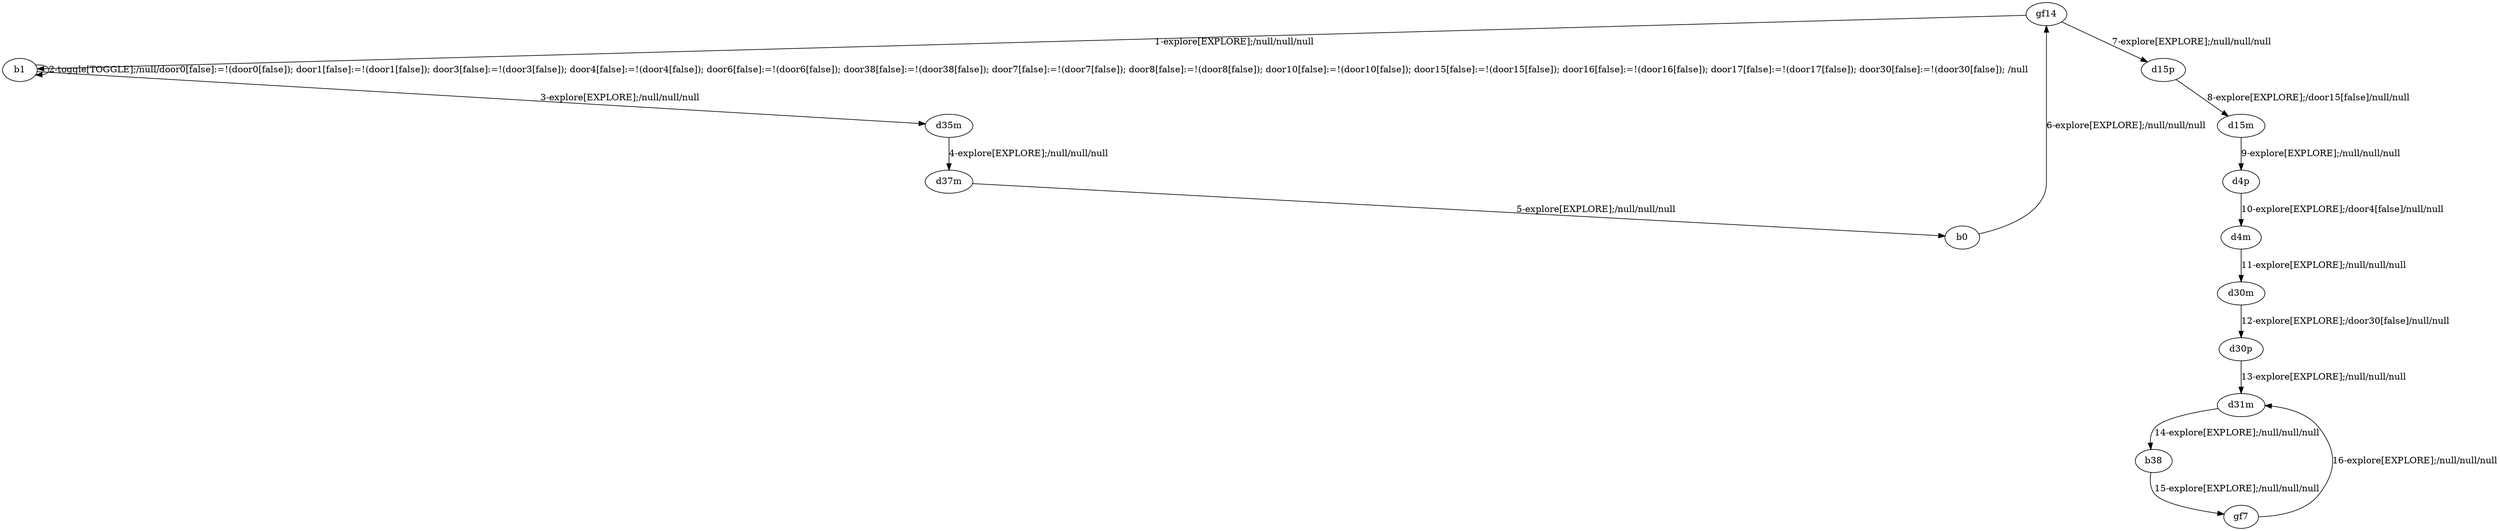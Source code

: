 # Total number of goals covered by this test: 1
# b38 --> gf7

digraph g {
"gf14" -> "b1" [label = "1-explore[EXPLORE];/null/null/null"];
"b1" -> "b1" [label = "2-toggle[TOGGLE];/null/door0[false]:=!(door0[false]); door1[false]:=!(door1[false]); door3[false]:=!(door3[false]); door4[false]:=!(door4[false]); door6[false]:=!(door6[false]); door38[false]:=!(door38[false]); door7[false]:=!(door7[false]); door8[false]:=!(door8[false]); door10[false]:=!(door10[false]); door15[false]:=!(door15[false]); door16[false]:=!(door16[false]); door17[false]:=!(door17[false]); door30[false]:=!(door30[false]); /null"];
"b1" -> "d35m" [label = "3-explore[EXPLORE];/null/null/null"];
"d35m" -> "d37m" [label = "4-explore[EXPLORE];/null/null/null"];
"d37m" -> "b0" [label = "5-explore[EXPLORE];/null/null/null"];
"b0" -> "gf14" [label = "6-explore[EXPLORE];/null/null/null"];
"gf14" -> "d15p" [label = "7-explore[EXPLORE];/null/null/null"];
"d15p" -> "d15m" [label = "8-explore[EXPLORE];/door15[false]/null/null"];
"d15m" -> "d4p" [label = "9-explore[EXPLORE];/null/null/null"];
"d4p" -> "d4m" [label = "10-explore[EXPLORE];/door4[false]/null/null"];
"d4m" -> "d30m" [label = "11-explore[EXPLORE];/null/null/null"];
"d30m" -> "d30p" [label = "12-explore[EXPLORE];/door30[false]/null/null"];
"d30p" -> "d31m" [label = "13-explore[EXPLORE];/null/null/null"];
"d31m" -> "b38" [label = "14-explore[EXPLORE];/null/null/null"];
"b38" -> "gf7" [label = "15-explore[EXPLORE];/null/null/null"];
"gf7" -> "d31m" [label = "16-explore[EXPLORE];/null/null/null"];
}